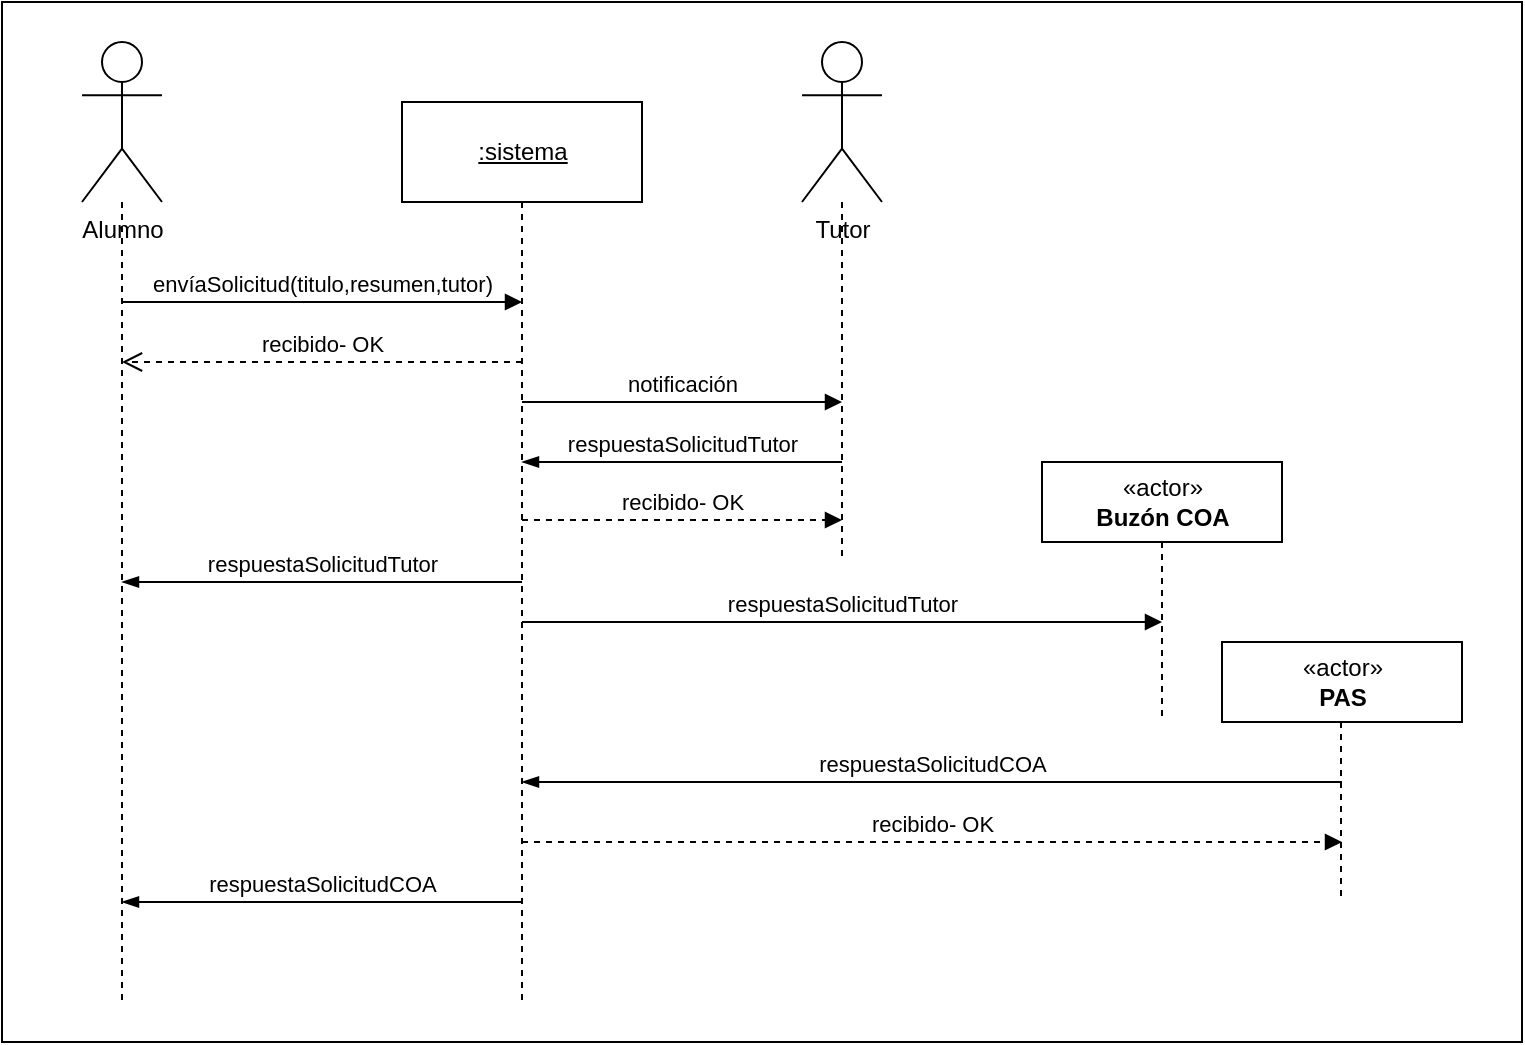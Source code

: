 <mxfile version="14.4.6" type="github">
  <diagram id="62m-vTl483oibaw5q3rC" name="Page-1">
    <mxGraphModel dx="1038" dy="585" grid="1" gridSize="10" guides="1" tooltips="1" connect="1" arrows="1" fold="1" page="1" pageScale="1" pageWidth="827" pageHeight="1169" math="0" shadow="0">
      <root>
        <mxCell id="0" />
        <mxCell id="1" parent="0" />
        <mxCell id="qyJr2A9WbvIj2D6Htxkl-27" value="" style="html=1;" vertex="1" parent="1">
          <mxGeometry x="40" y="60" width="760" height="520" as="geometry" />
        </mxCell>
        <mxCell id="qyJr2A9WbvIj2D6Htxkl-12" style="edgeStyle=orthogonalEdgeStyle;rounded=0;orthogonalLoop=1;jettySize=auto;html=1;startArrow=none;startFill=0;endArrow=none;endFill=0;dashed=1;" edge="1" parent="1" source="qyJr2A9WbvIj2D6Htxkl-1">
          <mxGeometry relative="1" as="geometry">
            <mxPoint x="460" y="340" as="targetPoint" />
          </mxGeometry>
        </mxCell>
        <mxCell id="qyJr2A9WbvIj2D6Htxkl-1" value="Tutor" style="shape=umlActor;verticalLabelPosition=bottom;verticalAlign=top;html=1;" vertex="1" parent="1">
          <mxGeometry x="440" y="80" width="40" height="80" as="geometry" />
        </mxCell>
        <mxCell id="qyJr2A9WbvIj2D6Htxkl-2" value="Alumno" style="shape=umlActor;verticalLabelPosition=bottom;verticalAlign=top;html=1;" vertex="1" parent="1">
          <mxGeometry x="80" y="80" width="40" height="80" as="geometry" />
        </mxCell>
        <mxCell id="qyJr2A9WbvIj2D6Htxkl-9" style="edgeStyle=orthogonalEdgeStyle;rounded=0;orthogonalLoop=1;jettySize=auto;html=1;dashed=1;endArrow=none;endFill=0;" edge="1" parent="1" source="qyJr2A9WbvIj2D6Htxkl-4">
          <mxGeometry relative="1" as="geometry">
            <mxPoint x="300" y="560" as="targetPoint" />
            <Array as="points">
              <mxPoint x="300" y="560" />
            </Array>
          </mxGeometry>
        </mxCell>
        <mxCell id="qyJr2A9WbvIj2D6Htxkl-4" value="&lt;u&gt;:sistema&lt;/u&gt;" style="html=1;" vertex="1" parent="1">
          <mxGeometry x="240" y="110" width="120" height="50" as="geometry" />
        </mxCell>
        <mxCell id="qyJr2A9WbvIj2D6Htxkl-5" value="«actor»&lt;br&gt;&lt;b&gt;Buzón COA&lt;/b&gt;" style="html=1;" vertex="1" parent="1">
          <mxGeometry x="560" y="290" width="120" height="40" as="geometry" />
        </mxCell>
        <mxCell id="qyJr2A9WbvIj2D6Htxkl-6" value="«actor»&lt;br&gt;&lt;b&gt;PAS&lt;/b&gt;" style="html=1;" vertex="1" parent="1">
          <mxGeometry x="650" y="380" width="120" height="40" as="geometry" />
        </mxCell>
        <mxCell id="qyJr2A9WbvIj2D6Htxkl-7" style="edgeStyle=orthogonalEdgeStyle;rounded=0;orthogonalLoop=1;jettySize=auto;html=1;dashed=1;endArrow=none;endFill=0;" edge="1" parent="1" source="qyJr2A9WbvIj2D6Htxkl-2">
          <mxGeometry relative="1" as="geometry">
            <mxPoint x="100" y="560" as="targetPoint" />
          </mxGeometry>
        </mxCell>
        <mxCell id="qyJr2A9WbvIj2D6Htxkl-10" value="envíaSolicitud(titulo,resumen,tutor)" style="html=1;verticalAlign=bottom;startArrow=none;startFill=0;endArrow=block;startSize=8;" edge="1" parent="1">
          <mxGeometry width="60" relative="1" as="geometry">
            <mxPoint x="100" y="210" as="sourcePoint" />
            <mxPoint x="300" y="210" as="targetPoint" />
          </mxGeometry>
        </mxCell>
        <mxCell id="qyJr2A9WbvIj2D6Htxkl-11" value="notificación" style="html=1;verticalAlign=bottom;endArrow=block;" edge="1" parent="1">
          <mxGeometry width="80" relative="1" as="geometry">
            <mxPoint x="300" y="260" as="sourcePoint" />
            <mxPoint x="460" y="260" as="targetPoint" />
          </mxGeometry>
        </mxCell>
        <mxCell id="qyJr2A9WbvIj2D6Htxkl-13" value="recibido- OK" style="html=1;verticalAlign=bottom;endArrow=open;dashed=1;endSize=8;" edge="1" parent="1">
          <mxGeometry relative="1" as="geometry">
            <mxPoint x="300" y="240" as="sourcePoint" />
            <mxPoint x="100" y="240" as="targetPoint" />
          </mxGeometry>
        </mxCell>
        <mxCell id="qyJr2A9WbvIj2D6Htxkl-15" value="respuestaSolicitudTutor" style="html=1;verticalAlign=bottom;endArrow=none;endFill=0;startArrow=blockThin;startFill=1;" edge="1" parent="1">
          <mxGeometry width="80" relative="1" as="geometry">
            <mxPoint x="300" y="290" as="sourcePoint" />
            <mxPoint x="460" y="290" as="targetPoint" />
          </mxGeometry>
        </mxCell>
        <mxCell id="qyJr2A9WbvIj2D6Htxkl-17" value="recibido- OK" style="html=1;verticalAlign=bottom;endArrow=block;dashed=1;" edge="1" parent="1">
          <mxGeometry width="80" relative="1" as="geometry">
            <mxPoint x="300" y="319" as="sourcePoint" />
            <mxPoint x="460" y="319" as="targetPoint" />
          </mxGeometry>
        </mxCell>
        <mxCell id="qyJr2A9WbvIj2D6Htxkl-18" value="respuestaSolicitudTutor" style="html=1;verticalAlign=bottom;endArrow=none;endFill=0;startArrow=blockThin;startFill=1;" edge="1" parent="1">
          <mxGeometry width="80" relative="1" as="geometry">
            <mxPoint x="100" y="350" as="sourcePoint" />
            <mxPoint x="300" y="350" as="targetPoint" />
          </mxGeometry>
        </mxCell>
        <mxCell id="qyJr2A9WbvIj2D6Htxkl-19" value="respuestaSolicitudTutor" style="html=1;verticalAlign=bottom;endArrow=block;" edge="1" parent="1">
          <mxGeometry width="80" relative="1" as="geometry">
            <mxPoint x="300" y="370" as="sourcePoint" />
            <mxPoint x="620" y="370" as="targetPoint" />
          </mxGeometry>
        </mxCell>
        <mxCell id="qyJr2A9WbvIj2D6Htxkl-21" style="edgeStyle=orthogonalEdgeStyle;rounded=0;orthogonalLoop=1;jettySize=auto;html=1;startArrow=none;startFill=0;endArrow=none;endFill=0;dashed=1;exitX=0.5;exitY=1;exitDx=0;exitDy=0;" edge="1" parent="1" source="qyJr2A9WbvIj2D6Htxkl-5">
          <mxGeometry relative="1" as="geometry">
            <mxPoint x="620" y="420" as="targetPoint" />
            <mxPoint x="600" y="390" as="sourcePoint" />
            <Array as="points">
              <mxPoint x="620" y="420" />
            </Array>
          </mxGeometry>
        </mxCell>
        <mxCell id="qyJr2A9WbvIj2D6Htxkl-22" value="respuestaSolicitudCOA" style="html=1;verticalAlign=bottom;endArrow=none;endFill=0;startArrow=blockThin;startFill=1;" edge="1" parent="1">
          <mxGeometry width="80" relative="1" as="geometry">
            <mxPoint x="300" y="450" as="sourcePoint" />
            <mxPoint x="710" y="450" as="targetPoint" />
          </mxGeometry>
        </mxCell>
        <mxCell id="qyJr2A9WbvIj2D6Htxkl-24" style="edgeStyle=orthogonalEdgeStyle;rounded=0;orthogonalLoop=1;jettySize=auto;html=1;startArrow=none;startFill=0;endArrow=none;endFill=0;dashed=1;exitX=0.5;exitY=1;exitDx=0;exitDy=0;" edge="1" parent="1">
          <mxGeometry relative="1" as="geometry">
            <mxPoint x="709.5" y="510" as="targetPoint" />
            <mxPoint x="709.5" y="420" as="sourcePoint" />
            <Array as="points">
              <mxPoint x="709.5" y="510" />
            </Array>
          </mxGeometry>
        </mxCell>
        <mxCell id="qyJr2A9WbvIj2D6Htxkl-25" value="recibido- OK" style="html=1;verticalAlign=bottom;endArrow=block;dashed=1;" edge="1" parent="1">
          <mxGeometry width="80" relative="1" as="geometry">
            <mxPoint x="300" y="480" as="sourcePoint" />
            <mxPoint x="710" y="480" as="targetPoint" />
          </mxGeometry>
        </mxCell>
        <mxCell id="qyJr2A9WbvIj2D6Htxkl-26" value="respuestaSolicitudCOA" style="html=1;verticalAlign=bottom;endArrow=none;endFill=0;startArrow=blockThin;startFill=1;" edge="1" parent="1">
          <mxGeometry width="80" relative="1" as="geometry">
            <mxPoint x="100" y="510" as="sourcePoint" />
            <mxPoint x="300" y="510" as="targetPoint" />
          </mxGeometry>
        </mxCell>
      </root>
    </mxGraphModel>
  </diagram>
</mxfile>
